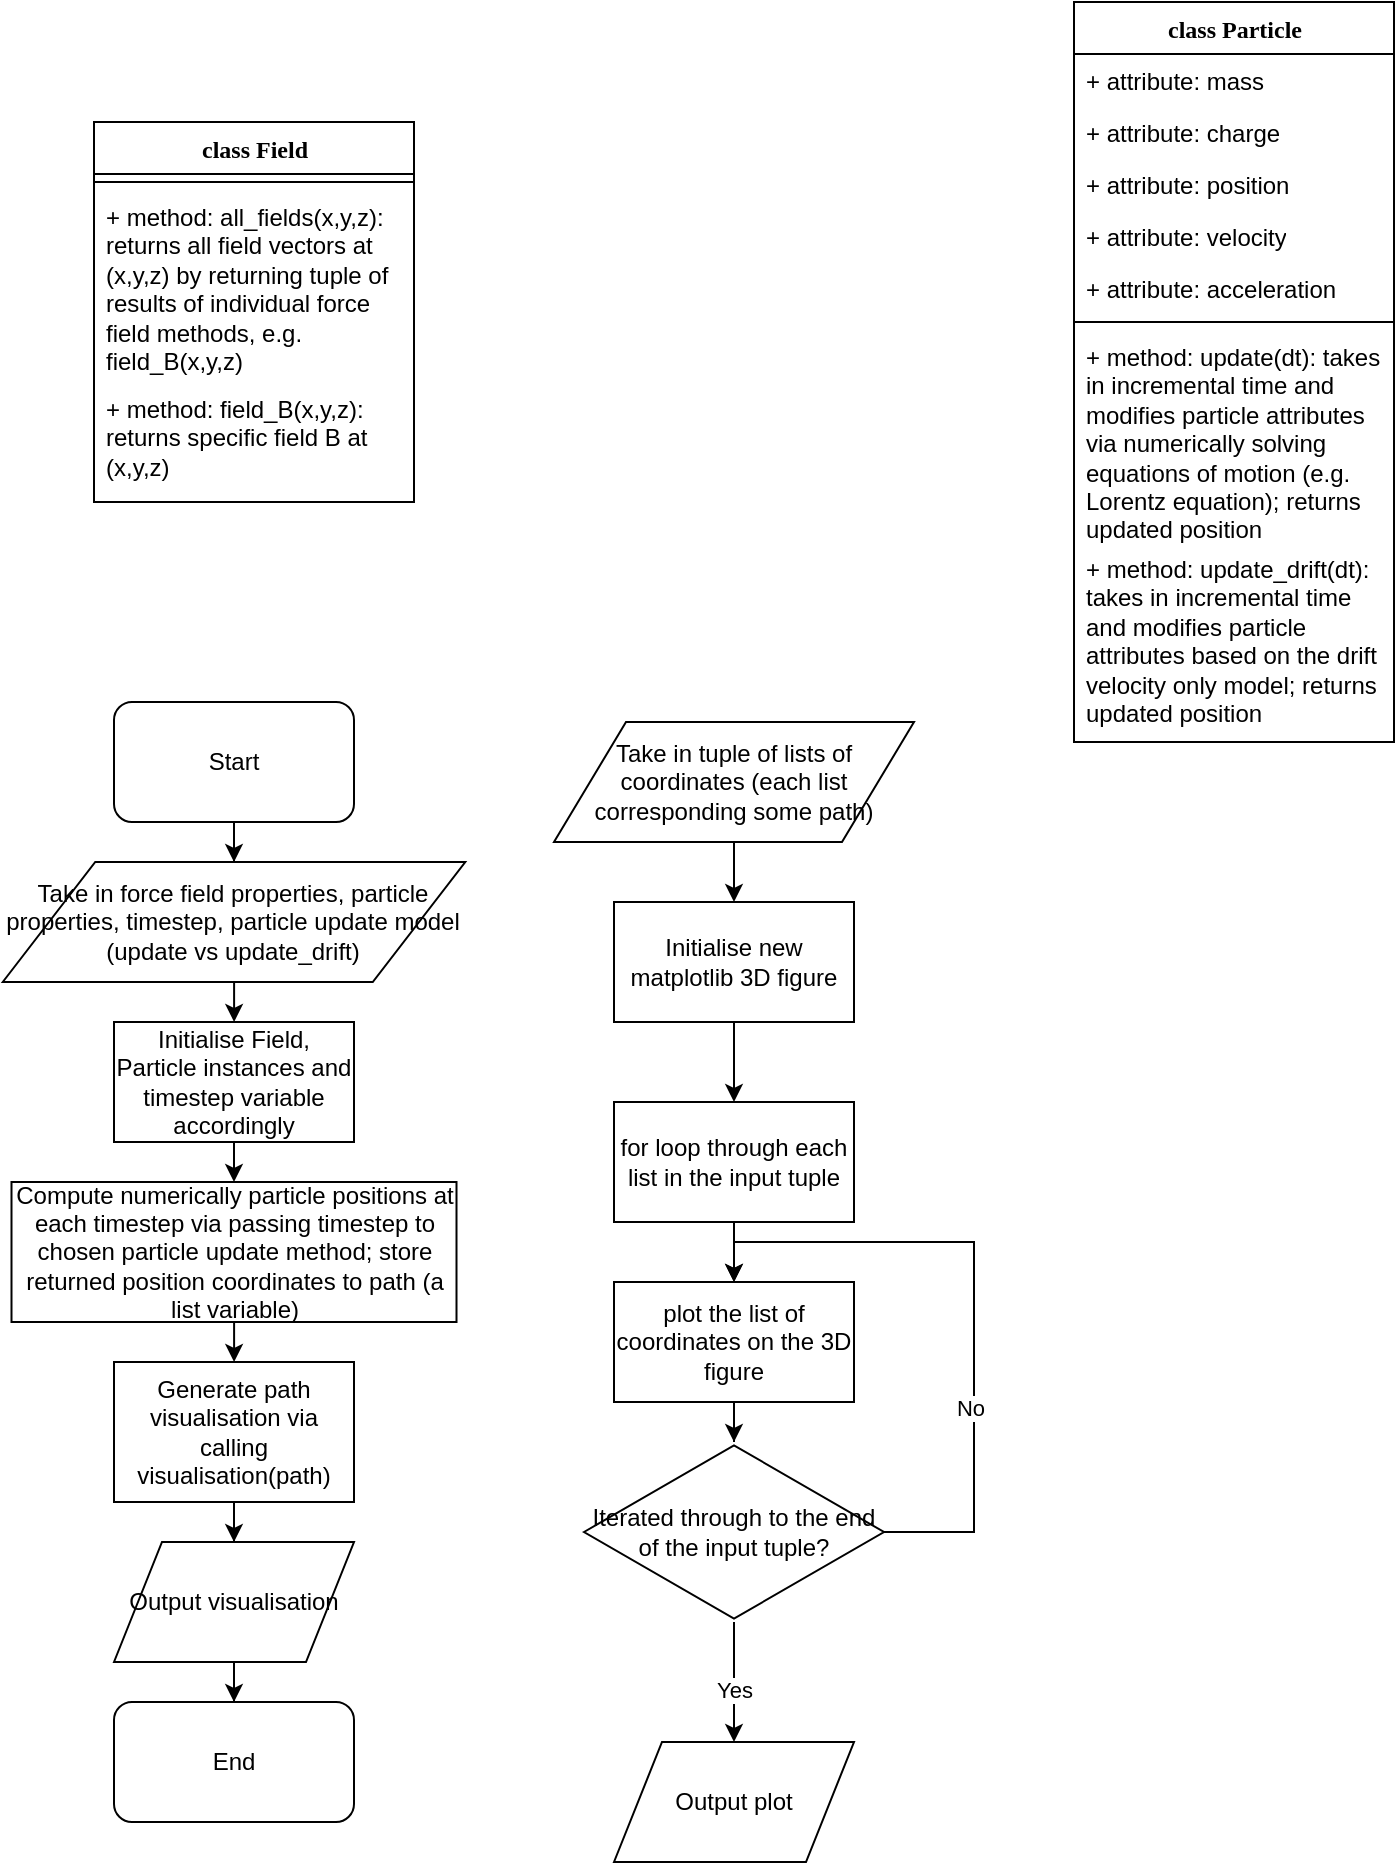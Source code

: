 <mxfile version="13.0.3" type="device"><diagram name="Page-1" id="9f46799a-70d6-7492-0946-bef42562c5a5"><mxGraphModel dx="585" dy="693" grid="1" gridSize="10" guides="1" tooltips="1" connect="1" arrows="1" fold="1" page="1" pageScale="1" pageWidth="1100" pageHeight="850" background="#ffffff" math="0" shadow="0"><root><mxCell id="0"/><mxCell id="1" parent="0"/><mxCell id="78961159f06e98e8-30" value="class Field" style="swimlane;html=1;fontStyle=1;align=center;verticalAlign=top;childLayout=stackLayout;horizontal=1;startSize=26;horizontalStack=0;resizeParent=1;resizeLast=0;collapsible=1;marginBottom=0;swimlaneFillColor=#ffffff;rounded=0;shadow=0;comic=0;labelBackgroundColor=none;strokeWidth=1;fillColor=none;fontFamily=Verdana;fontSize=12" parent="1" vertex="1"><mxGeometry x="60" y="100" width="160" height="190" as="geometry"/></mxCell><mxCell id="78961159f06e98e8-38" value="" style="line;html=1;strokeWidth=1;fillColor=none;align=left;verticalAlign=middle;spacingTop=-1;spacingLeft=3;spacingRight=3;rotatable=0;labelPosition=right;points=[];portConstraint=eastwest;" parent="78961159f06e98e8-30" vertex="1"><mxGeometry y="26" width="160" height="8" as="geometry"/></mxCell><mxCell id="78961159f06e98e8-39" value="+ method: all_fields(x,y,z): returns all field vectors at (x,y,z) by returning tuple of results of individual force field methods, e.g. field_B(x,y,z)" style="text;html=1;strokeColor=none;fillColor=none;align=left;verticalAlign=top;spacingLeft=4;spacingRight=4;whiteSpace=wrap;overflow=hidden;rotatable=0;points=[[0,0.5],[1,0.5]];portConstraint=eastwest;" parent="78961159f06e98e8-30" vertex="1"><mxGeometry y="34" width="160" height="96" as="geometry"/></mxCell><mxCell id="78961159f06e98e8-42" value="+ method: field_B(x,y,z): returns specific field B at (x,y,z)" style="text;html=1;strokeColor=none;fillColor=none;align=left;verticalAlign=top;spacingLeft=4;spacingRight=4;whiteSpace=wrap;overflow=hidden;rotatable=0;points=[[0,0.5],[1,0.5]];portConstraint=eastwest;" parent="78961159f06e98e8-30" vertex="1"><mxGeometry y="130" width="160" height="60" as="geometry"/></mxCell><mxCell id="wdA2ElvvQgp25AjnaFm1-6" value="" style="edgeStyle=orthogonalEdgeStyle;rounded=0;orthogonalLoop=1;jettySize=auto;html=1;entryX=0.5;entryY=0;entryDx=0;entryDy=0;" edge="1" parent="1" source="wdA2ElvvQgp25AjnaFm1-4" target="wdA2ElvvQgp25AjnaFm1-7"><mxGeometry relative="1" as="geometry"><mxPoint x="130" y="540" as="targetPoint"/></mxGeometry></mxCell><mxCell id="wdA2ElvvQgp25AjnaFm1-4" value="Start" style="rounded=1;whiteSpace=wrap;html=1;" vertex="1" parent="1"><mxGeometry x="70" y="390" width="120" height="60" as="geometry"/></mxCell><mxCell id="wdA2ElvvQgp25AjnaFm1-9" value="" style="edgeStyle=orthogonalEdgeStyle;rounded=0;orthogonalLoop=1;jettySize=auto;html=1;entryX=0.5;entryY=0;entryDx=0;entryDy=0;" edge="1" parent="1" source="wdA2ElvvQgp25AjnaFm1-7" target="wdA2ElvvQgp25AjnaFm1-10"><mxGeometry relative="1" as="geometry"><mxPoint x="130" y="700" as="targetPoint"/></mxGeometry></mxCell><mxCell id="wdA2ElvvQgp25AjnaFm1-7" value="Take in force field properties, particle properties, timestep, particle update model (update vs update_drift)" style="shape=parallelogram;perimeter=parallelogramPerimeter;whiteSpace=wrap;html=1;" vertex="1" parent="1"><mxGeometry x="14.38" y="470" width="231.25" height="60" as="geometry"/></mxCell><mxCell id="wdA2ElvvQgp25AjnaFm1-12" value="" style="edgeStyle=orthogonalEdgeStyle;rounded=0;orthogonalLoop=1;jettySize=auto;html=1;" edge="1" parent="1" source="wdA2ElvvQgp25AjnaFm1-10" target="wdA2ElvvQgp25AjnaFm1-11"><mxGeometry relative="1" as="geometry"/></mxCell><mxCell id="wdA2ElvvQgp25AjnaFm1-10" value="Initialise Field, Particle instances and timestep variable accordingly" style="rounded=0;whiteSpace=wrap;html=1;" vertex="1" parent="1"><mxGeometry x="70" y="550" width="120" height="60" as="geometry"/></mxCell><mxCell id="wdA2ElvvQgp25AjnaFm1-14" value="" style="edgeStyle=orthogonalEdgeStyle;rounded=0;orthogonalLoop=1;jettySize=auto;html=1;" edge="1" parent="1" source="wdA2ElvvQgp25AjnaFm1-11" target="wdA2ElvvQgp25AjnaFm1-13"><mxGeometry relative="1" as="geometry"/></mxCell><mxCell id="wdA2ElvvQgp25AjnaFm1-11" value="Compute numerically particle positions at each timestep via passing timestep to chosen particle update method; store returned position coordinates to path (a list variable)" style="rounded=0;whiteSpace=wrap;html=1;" vertex="1" parent="1"><mxGeometry x="18.75" y="630" width="222.5" height="70" as="geometry"/></mxCell><mxCell id="wdA2ElvvQgp25AjnaFm1-31" value="" style="edgeStyle=orthogonalEdgeStyle;rounded=0;orthogonalLoop=1;jettySize=auto;html=1;" edge="1" parent="1" source="wdA2ElvvQgp25AjnaFm1-13" target="wdA2ElvvQgp25AjnaFm1-30"><mxGeometry relative="1" as="geometry"/></mxCell><mxCell id="wdA2ElvvQgp25AjnaFm1-13" value="Generate path visualisation via calling visualisation(path)" style="rounded=0;whiteSpace=wrap;html=1;" vertex="1" parent="1"><mxGeometry x="70" y="720" width="120" height="70" as="geometry"/></mxCell><mxCell id="wdA2ElvvQgp25AjnaFm1-17" value="End" style="rounded=1;whiteSpace=wrap;html=1;" vertex="1" parent="1"><mxGeometry x="70" y="890" width="120" height="60" as="geometry"/></mxCell><mxCell id="wdA2ElvvQgp25AjnaFm1-34" value="" style="edgeStyle=orthogonalEdgeStyle;rounded=0;orthogonalLoop=1;jettySize=auto;html=1;entryX=0.5;entryY=0;entryDx=0;entryDy=0;" edge="1" parent="1" source="wdA2ElvvQgp25AjnaFm1-22" target="wdA2ElvvQgp25AjnaFm1-35"><mxGeometry relative="1" as="geometry"><mxPoint x="380" y="480" as="targetPoint"/></mxGeometry></mxCell><mxCell id="wdA2ElvvQgp25AjnaFm1-22" value="Take in tuple of lists of coordinates (each list corresponding some path)" style="shape=parallelogram;perimeter=parallelogramPerimeter;whiteSpace=wrap;html=1;" vertex="1" parent="1"><mxGeometry x="290" y="400" width="180" height="60" as="geometry"/></mxCell><mxCell id="wdA2ElvvQgp25AjnaFm1-28" value="" style="edgeStyle=orthogonalEdgeStyle;rounded=0;orthogonalLoop=1;jettySize=auto;html=1;" edge="1" parent="1" source="wdA2ElvvQgp25AjnaFm1-26" target="wdA2ElvvQgp25AjnaFm1-27"><mxGeometry relative="1" as="geometry"/></mxCell><mxCell id="wdA2ElvvQgp25AjnaFm1-26" value="for loop through each list in the input tuple" style="rounded=0;whiteSpace=wrap;html=1;" vertex="1" parent="1"><mxGeometry x="320" y="590" width="120" height="60" as="geometry"/></mxCell><mxCell id="wdA2ElvvQgp25AjnaFm1-41" value="" style="edgeStyle=orthogonalEdgeStyle;rounded=0;orthogonalLoop=1;jettySize=auto;html=1;" edge="1" parent="1" source="wdA2ElvvQgp25AjnaFm1-27" target="wdA2ElvvQgp25AjnaFm1-40"><mxGeometry relative="1" as="geometry"/></mxCell><mxCell id="wdA2ElvvQgp25AjnaFm1-27" value="plot the list of coordinates on the 3D figure" style="rounded=0;whiteSpace=wrap;html=1;" vertex="1" parent="1"><mxGeometry x="320" y="680" width="120" height="60" as="geometry"/></mxCell><mxCell id="wdA2ElvvQgp25AjnaFm1-32" value="" style="edgeStyle=orthogonalEdgeStyle;rounded=0;orthogonalLoop=1;jettySize=auto;html=1;" edge="1" parent="1" source="wdA2ElvvQgp25AjnaFm1-30" target="wdA2ElvvQgp25AjnaFm1-17"><mxGeometry relative="1" as="geometry"/></mxCell><mxCell id="wdA2ElvvQgp25AjnaFm1-30" value="Output visualisation" style="shape=parallelogram;perimeter=parallelogramPerimeter;whiteSpace=wrap;html=1;" vertex="1" parent="1"><mxGeometry x="70" y="810" width="120" height="60" as="geometry"/></mxCell><mxCell id="wdA2ElvvQgp25AjnaFm1-36" value="" style="edgeStyle=orthogonalEdgeStyle;rounded=0;orthogonalLoop=1;jettySize=auto;html=1;" edge="1" parent="1" source="wdA2ElvvQgp25AjnaFm1-35" target="wdA2ElvvQgp25AjnaFm1-26"><mxGeometry relative="1" as="geometry"/></mxCell><mxCell id="wdA2ElvvQgp25AjnaFm1-35" value="Initialise new matplotlib 3D figure" style="rounded=0;whiteSpace=wrap;html=1;" vertex="1" parent="1"><mxGeometry x="320" y="490" width="120" height="60" as="geometry"/></mxCell><mxCell id="wdA2ElvvQgp25AjnaFm1-46" value="" style="edgeStyle=orthogonalEdgeStyle;rounded=0;orthogonalLoop=1;jettySize=auto;html=1;entryX=0.5;entryY=0;entryDx=0;entryDy=0;" edge="1" parent="1" source="wdA2ElvvQgp25AjnaFm1-40" target="wdA2ElvvQgp25AjnaFm1-27"><mxGeometry relative="1" as="geometry"><mxPoint x="535" y="805" as="targetPoint"/><Array as="points"><mxPoint x="500" y="805"/><mxPoint x="500" y="660"/><mxPoint x="380" y="660"/></Array></mxGeometry></mxCell><mxCell id="wdA2ElvvQgp25AjnaFm1-47" value="No" style="edgeLabel;html=1;align=center;verticalAlign=middle;resizable=0;points=[];" vertex="1" connectable="0" parent="wdA2ElvvQgp25AjnaFm1-46"><mxGeometry x="-0.351" y="2" relative="1" as="geometry"><mxPoint as="offset"/></mxGeometry></mxCell><mxCell id="wdA2ElvvQgp25AjnaFm1-56" value="" style="edgeStyle=orthogonalEdgeStyle;rounded=0;orthogonalLoop=1;jettySize=auto;html=1;entryX=0.5;entryY=0;entryDx=0;entryDy=0;" edge="1" parent="1" source="wdA2ElvvQgp25AjnaFm1-40" target="wdA2ElvvQgp25AjnaFm1-61"><mxGeometry relative="1" as="geometry"><mxPoint x="380" y="920" as="targetPoint"/></mxGeometry></mxCell><mxCell id="wdA2ElvvQgp25AjnaFm1-59" value="Yes" style="edgeLabel;html=1;align=center;verticalAlign=middle;resizable=0;points=[];" vertex="1" connectable="0" parent="wdA2ElvvQgp25AjnaFm1-56"><mxGeometry x="-0.607" y="-2" relative="1" as="geometry"><mxPoint x="2" y="22" as="offset"/></mxGeometry></mxCell><mxCell id="wdA2ElvvQgp25AjnaFm1-40" value="Iterated through to the end of the input tuple?" style="html=1;whiteSpace=wrap;aspect=fixed;shape=isoRectangle;" vertex="1" parent="1"><mxGeometry x="305" y="760" width="150" height="90" as="geometry"/></mxCell><mxCell id="wdA2ElvvQgp25AjnaFm1-61" value="Output plot" style="shape=parallelogram;perimeter=parallelogramPerimeter;whiteSpace=wrap;html=1;" vertex="1" parent="1"><mxGeometry x="320" y="910" width="120" height="60" as="geometry"/></mxCell><mxCell id="78961159f06e98e8-43" value="class Particle" style="swimlane;html=1;fontStyle=1;align=center;verticalAlign=top;childLayout=stackLayout;horizontal=1;startSize=26;horizontalStack=0;resizeParent=1;resizeLast=0;collapsible=1;marginBottom=0;swimlaneFillColor=#ffffff;rounded=0;shadow=0;comic=0;labelBackgroundColor=none;strokeWidth=1;fillColor=none;fontFamily=Verdana;fontSize=12" parent="1" vertex="1"><mxGeometry x="550" y="40" width="160" height="370" as="geometry"/></mxCell><mxCell id="78961159f06e98e8-44" value="+ attribute: mass" style="text;html=1;strokeColor=none;fillColor=none;align=left;verticalAlign=top;spacingLeft=4;spacingRight=4;whiteSpace=wrap;overflow=hidden;rotatable=0;points=[[0,0.5],[1,0.5]];portConstraint=eastwest;" parent="78961159f06e98e8-43" vertex="1"><mxGeometry y="26" width="160" height="26" as="geometry"/></mxCell><mxCell id="78961159f06e98e8-45" value="+ attribute: charge" style="text;html=1;strokeColor=none;fillColor=none;align=left;verticalAlign=top;spacingLeft=4;spacingRight=4;whiteSpace=wrap;overflow=hidden;rotatable=0;points=[[0,0.5],[1,0.5]];portConstraint=eastwest;" parent="78961159f06e98e8-43" vertex="1"><mxGeometry y="52" width="160" height="26" as="geometry"/></mxCell><mxCell id="78961159f06e98e8-49" value="+ attribute: position" style="text;html=1;strokeColor=none;fillColor=none;align=left;verticalAlign=top;spacingLeft=4;spacingRight=4;whiteSpace=wrap;overflow=hidden;rotatable=0;points=[[0,0.5],[1,0.5]];portConstraint=eastwest;" parent="78961159f06e98e8-43" vertex="1"><mxGeometry y="78" width="160" height="26" as="geometry"/></mxCell><mxCell id="78961159f06e98e8-50" value="+ attribute: velocity" style="text;html=1;strokeColor=none;fillColor=none;align=left;verticalAlign=top;spacingLeft=4;spacingRight=4;whiteSpace=wrap;overflow=hidden;rotatable=0;points=[[0,0.5],[1,0.5]];portConstraint=eastwest;" parent="78961159f06e98e8-43" vertex="1"><mxGeometry y="104" width="160" height="26" as="geometry"/></mxCell><mxCell id="wdA2ElvvQgp25AjnaFm1-3" value="+ attribute: acceleration" style="text;html=1;strokeColor=none;fillColor=none;align=left;verticalAlign=top;spacingLeft=4;spacingRight=4;whiteSpace=wrap;overflow=hidden;rotatable=0;points=[[0,0.5],[1,0.5]];portConstraint=eastwest;" vertex="1" parent="78961159f06e98e8-43"><mxGeometry y="130" width="160" height="26" as="geometry"/></mxCell><mxCell id="78961159f06e98e8-51" value="" style="line;html=1;strokeWidth=1;fillColor=none;align=left;verticalAlign=middle;spacingTop=-1;spacingLeft=3;spacingRight=3;rotatable=0;labelPosition=right;points=[];portConstraint=eastwest;" parent="78961159f06e98e8-43" vertex="1"><mxGeometry y="156" width="160" height="8" as="geometry"/></mxCell><mxCell id="78961159f06e98e8-52" value="+ method: update(dt): takes in incremental time and modifies particle attributes via numerically solving equations of motion (e.g. Lorentz equation); returns updated position" style="text;html=1;strokeColor=none;fillColor=none;align=left;verticalAlign=top;spacingLeft=4;spacingRight=4;whiteSpace=wrap;overflow=hidden;rotatable=0;points=[[0,0.5],[1,0.5]];portConstraint=eastwest;" parent="78961159f06e98e8-43" vertex="1"><mxGeometry y="164" width="160" height="106" as="geometry"/></mxCell><mxCell id="wdA2ElvvQgp25AjnaFm1-63" value="+ method: update_drift(dt): takes in incremental time and modifies particle attributes based on the drift velocity only model; returns updated position&lt;br&gt;" style="text;html=1;strokeColor=none;fillColor=none;align=left;verticalAlign=top;spacingLeft=4;spacingRight=4;whiteSpace=wrap;overflow=hidden;rotatable=0;points=[[0,0.5],[1,0.5]];portConstraint=eastwest;" vertex="1" parent="78961159f06e98e8-43"><mxGeometry y="270" width="160" height="100" as="geometry"/></mxCell></root></mxGraphModel></diagram></mxfile>